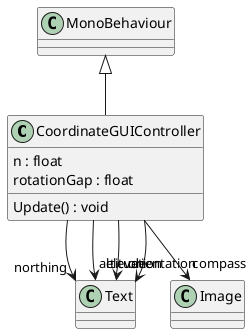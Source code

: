 @startuml
class CoordinateGUIController {
    n : float
    rotationGap : float
    Update() : void
}
MonoBehaviour <|-- CoordinateGUIController
CoordinateGUIController --> "northing" Text
CoordinateGUIController --> "altitude" Text
CoordinateGUIController --> "orientation" Text
CoordinateGUIController --> "elevation" Text
CoordinateGUIController --> "compass" Image
@enduml
